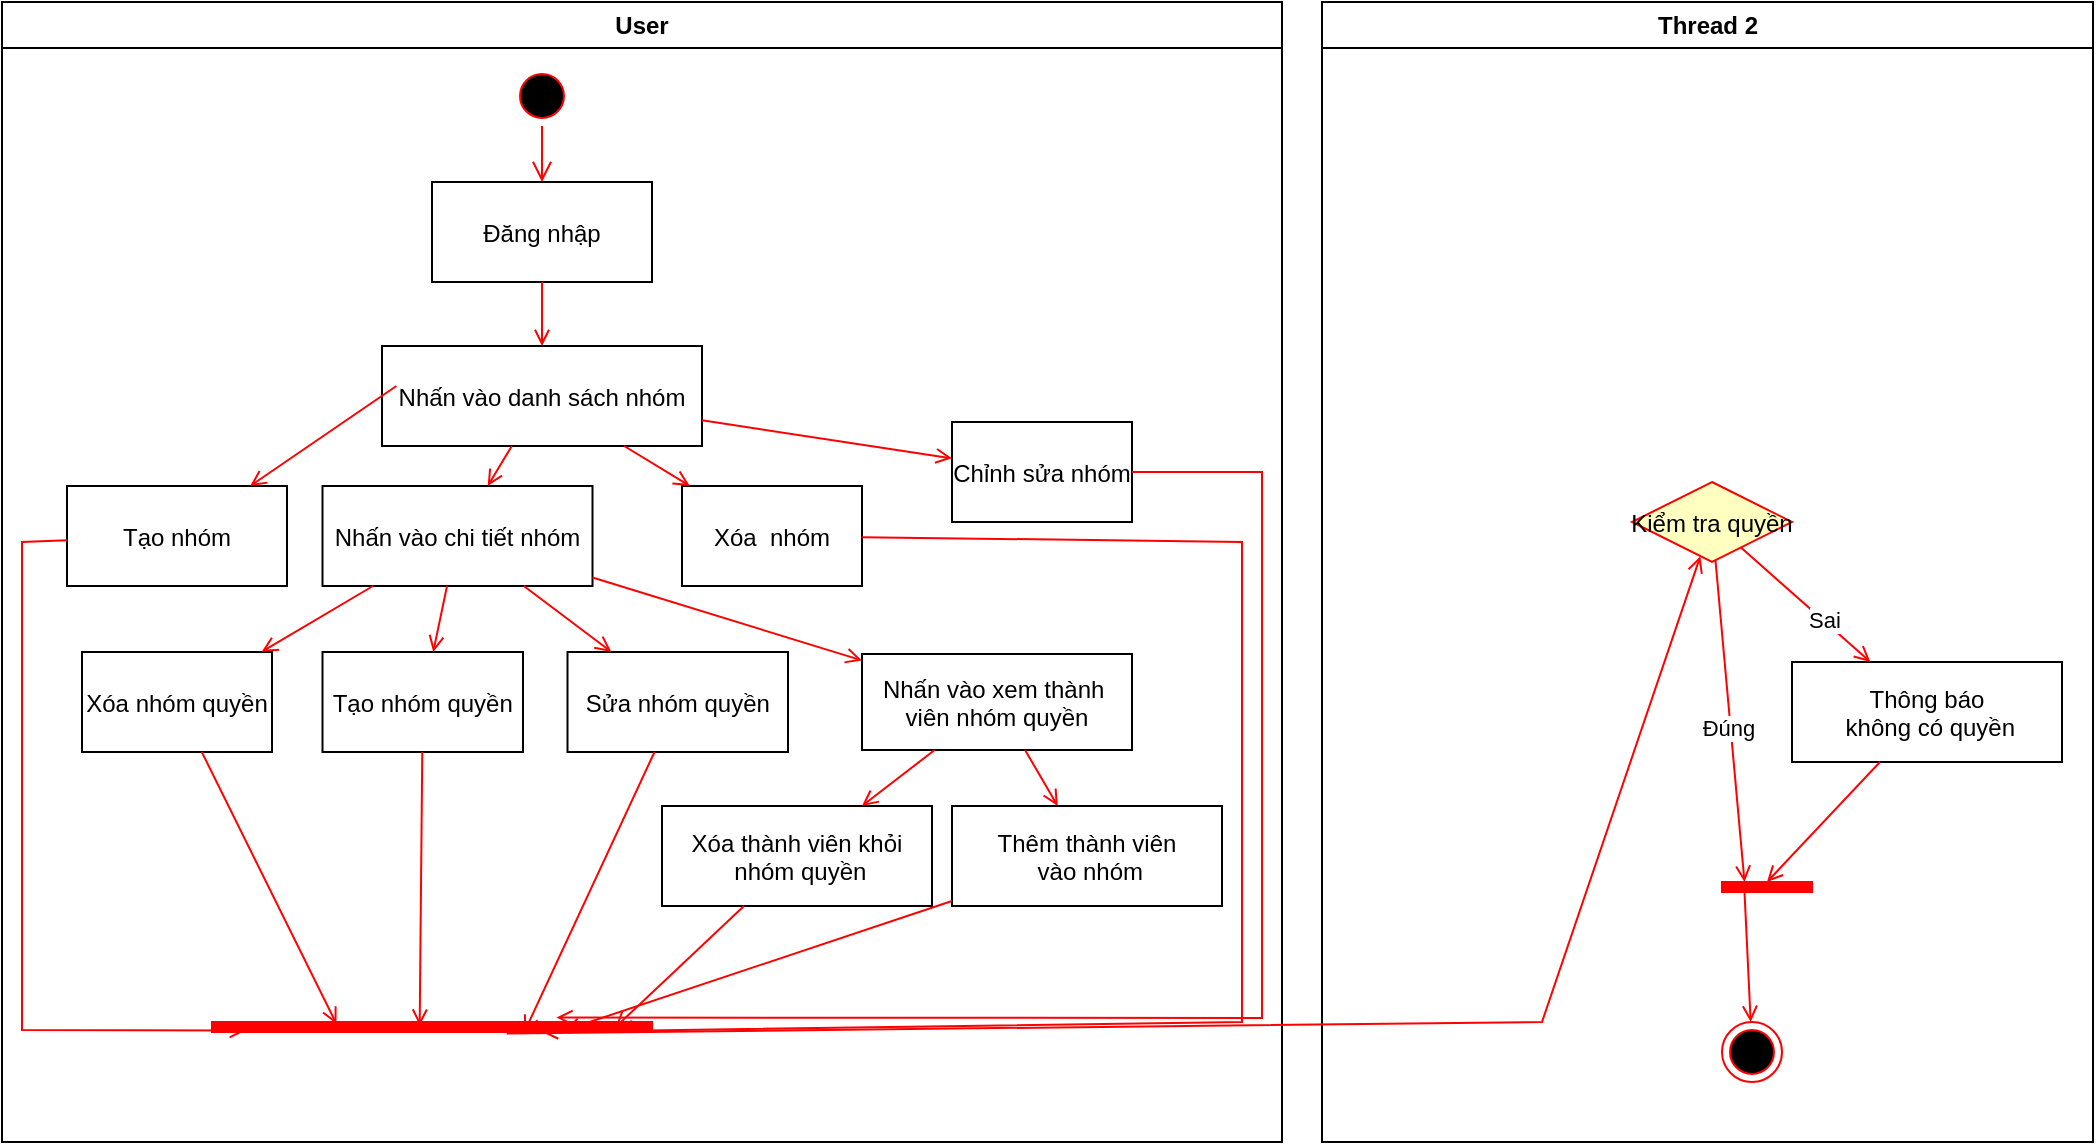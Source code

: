 <mxfile version="24.7.17">
  <diagram name="Page-1" id="e7e014a7-5840-1c2e-5031-d8a46d1fe8dd">
    <mxGraphModel dx="1290" dy="563" grid="1" gridSize="10" guides="1" tooltips="1" connect="1" arrows="1" fold="1" page="1" pageScale="1" pageWidth="1169" pageHeight="826" background="none" math="0" shadow="0">
      <root>
        <mxCell id="0" />
        <mxCell id="1" parent="0" />
        <mxCell id="2" value="User" style="swimlane;whiteSpace=wrap" parent="1" vertex="1">
          <mxGeometry x="60" y="50" width="640" height="570" as="geometry" />
        </mxCell>
        <mxCell id="5" value="" style="ellipse;shape=startState;fillColor=#000000;strokeColor=#ff0000;" parent="2" vertex="1">
          <mxGeometry x="255" y="32" width="30" height="30" as="geometry" />
        </mxCell>
        <mxCell id="6" value="" style="edgeStyle=elbowEdgeStyle;elbow=horizontal;verticalAlign=bottom;endArrow=open;endSize=8;strokeColor=#FF0000;endFill=1;rounded=0" parent="2" source="5" target="7" edge="1">
          <mxGeometry x="100" y="40" as="geometry">
            <mxPoint x="115" y="110" as="targetPoint" />
          </mxGeometry>
        </mxCell>
        <mxCell id="7" value="Đăng nhập" style="" parent="2" vertex="1">
          <mxGeometry x="215" y="90" width="110" height="50" as="geometry" />
        </mxCell>
        <mxCell id="8" value="Nhấn vào danh sách nhóm" style="" parent="2" vertex="1">
          <mxGeometry x="190" y="172" width="160" height="50" as="geometry" />
        </mxCell>
        <mxCell id="9" value="" style="endArrow=open;strokeColor=#FF0000;endFill=1;rounded=0" parent="2" source="7" target="8" edge="1">
          <mxGeometry relative="1" as="geometry" />
        </mxCell>
        <mxCell id="10" value="Nhấn vào chi tiết nhóm" style="" parent="2" vertex="1">
          <mxGeometry x="160.25" y="242" width="135" height="50" as="geometry" />
        </mxCell>
        <mxCell id="11" value="" style="endArrow=open;strokeColor=#FF0000;endFill=1;rounded=0" parent="2" source="8" target="10" edge="1">
          <mxGeometry relative="1" as="geometry" />
        </mxCell>
        <mxCell id="bhqzJydA3iUec34EVbpJ-42" value="Nhấn vào xem thành &#xa;viên nhóm quyền" style="" parent="2" vertex="1">
          <mxGeometry x="430" y="326" width="135" height="48" as="geometry" />
        </mxCell>
        <mxCell id="19" value="" style="endArrow=open;strokeColor=#FF0000;endFill=1;rounded=0" parent="2" source="10" target="bhqzJydA3iUec34EVbpJ-42" edge="1">
          <mxGeometry relative="1" as="geometry">
            <mxPoint x="355" y="270" as="sourcePoint" />
            <mxPoint x="355" y="325" as="targetPoint" />
          </mxGeometry>
        </mxCell>
        <mxCell id="bhqzJydA3iUec34EVbpJ-43" value="Thêm thành viên&#xa; vào nhóm" style="" parent="2" vertex="1">
          <mxGeometry x="475" y="402" width="135" height="50" as="geometry" />
        </mxCell>
        <mxCell id="bhqzJydA3iUec34EVbpJ-44" value="Tạo nhóm quyền" style="" parent="2" vertex="1">
          <mxGeometry x="160.25" y="325" width="100.25" height="50" as="geometry" />
        </mxCell>
        <mxCell id="bhqzJydA3iUec34EVbpJ-45" value="" style="endArrow=open;strokeColor=#FF0000;endFill=1;rounded=0" parent="2" source="10" target="bhqzJydA3iUec34EVbpJ-44" edge="1">
          <mxGeometry relative="1" as="geometry">
            <mxPoint x="307" y="312" as="sourcePoint" />
            <mxPoint x="332" y="336" as="targetPoint" />
          </mxGeometry>
        </mxCell>
        <mxCell id="bhqzJydA3iUec34EVbpJ-46" value="Xóa nhóm quyền" style="" parent="2" vertex="1">
          <mxGeometry x="40" y="325" width="95" height="50" as="geometry" />
        </mxCell>
        <mxCell id="bhqzJydA3iUec34EVbpJ-47" value="" style="endArrow=open;strokeColor=#FF0000;endFill=1;rounded=0" parent="2" source="10" target="bhqzJydA3iUec34EVbpJ-46" edge="1">
          <mxGeometry relative="1" as="geometry">
            <mxPoint x="259" y="312" as="sourcePoint" />
            <mxPoint x="238" y="337" as="targetPoint" />
          </mxGeometry>
        </mxCell>
        <mxCell id="bhqzJydA3iUec34EVbpJ-48" value="" style="endArrow=open;strokeColor=#FF0000;endFill=1;rounded=0" parent="2" source="bhqzJydA3iUec34EVbpJ-42" target="bhqzJydA3iUec34EVbpJ-43" edge="1">
          <mxGeometry relative="1" as="geometry">
            <mxPoint x="190" y="312" as="sourcePoint" />
            <mxPoint x="145" y="335" as="targetPoint" />
          </mxGeometry>
        </mxCell>
        <mxCell id="bhqzJydA3iUec34EVbpJ-65" value="Xóa thành viên khỏi&#xa; nhóm quyền" style="" parent="2" vertex="1">
          <mxGeometry x="330" y="402" width="135" height="50" as="geometry" />
        </mxCell>
        <mxCell id="bhqzJydA3iUec34EVbpJ-66" value="" style="endArrow=open;strokeColor=#FF0000;endFill=1;rounded=0" parent="2" source="bhqzJydA3iUec34EVbpJ-42" target="bhqzJydA3iUec34EVbpJ-65" edge="1">
          <mxGeometry relative="1" as="geometry">
            <mxPoint x="425" y="385" as="sourcePoint" />
            <mxPoint x="468" y="412" as="targetPoint" />
          </mxGeometry>
        </mxCell>
        <mxCell id="bhqzJydA3iUec34EVbpJ-67" value="Sửa nhóm quyền" style="" parent="2" vertex="1">
          <mxGeometry x="282.75" y="325" width="110.25" height="50" as="geometry" />
        </mxCell>
        <mxCell id="bhqzJydA3iUec34EVbpJ-68" value="" style="endArrow=open;strokeColor=#FF0000;endFill=1;rounded=0" parent="2" source="10" target="bhqzJydA3iUec34EVbpJ-67" edge="1">
          <mxGeometry relative="1" as="geometry">
            <mxPoint x="232" y="312" as="sourcePoint" />
            <mxPoint x="226" y="337" as="targetPoint" />
          </mxGeometry>
        </mxCell>
        <mxCell id="bhqzJydA3iUec34EVbpJ-69" value="Xóa  nhóm" style="" parent="2" vertex="1">
          <mxGeometry x="340" y="242" width="90" height="50" as="geometry" />
        </mxCell>
        <mxCell id="bhqzJydA3iUec34EVbpJ-70" value="Chỉnh sửa nhóm" style="" parent="2" vertex="1">
          <mxGeometry x="475" y="210" width="90" height="50" as="geometry" />
        </mxCell>
        <mxCell id="bhqzJydA3iUec34EVbpJ-71" value="" style="endArrow=open;strokeColor=#FF0000;endFill=1;rounded=0" parent="2" source="8" target="bhqzJydA3iUec34EVbpJ-69" edge="1">
          <mxGeometry relative="1" as="geometry">
            <mxPoint x="237" y="232" as="sourcePoint" />
            <mxPoint x="238" y="252" as="targetPoint" />
          </mxGeometry>
        </mxCell>
        <mxCell id="bhqzJydA3iUec34EVbpJ-73" value="" style="endArrow=open;strokeColor=#FF0000;endFill=1;rounded=0" parent="2" source="8" target="bhqzJydA3iUec34EVbpJ-70" edge="1">
          <mxGeometry relative="1" as="geometry">
            <mxPoint x="247" y="242" as="sourcePoint" />
            <mxPoint x="248" y="262" as="targetPoint" />
          </mxGeometry>
        </mxCell>
        <mxCell id="bhqzJydA3iUec34EVbpJ-74" value="Tạo nhóm" style="" parent="2" vertex="1">
          <mxGeometry x="32.5" y="242" width="110" height="50" as="geometry" />
        </mxCell>
        <mxCell id="bhqzJydA3iUec34EVbpJ-75" value="" style="endArrow=open;strokeColor=#FF0000;endFill=1;rounded=0;exitX=0.045;exitY=0.4;exitDx=0;exitDy=0;exitPerimeter=0;" parent="2" source="8" target="bhqzJydA3iUec34EVbpJ-74" edge="1">
          <mxGeometry relative="1" as="geometry">
            <mxPoint x="261" y="162" as="sourcePoint" />
            <mxPoint x="280" y="182" as="targetPoint" />
          </mxGeometry>
        </mxCell>
        <mxCell id="u1ysFpymqZyDRabq69S2-41" value="" style="whiteSpace=wrap;strokeColor=#FF0000;fillColor=#FF0000;direction=south;" vertex="1" parent="2">
          <mxGeometry x="105" y="510" width="220" height="5" as="geometry" />
        </mxCell>
        <mxCell id="u1ysFpymqZyDRabq69S2-42" value="" style="endArrow=open;strokeColor=#FF0000;endFill=1;rounded=0;entryX=0.84;entryY=0.923;entryDx=0;entryDy=0;entryPerimeter=0;" edge="1" parent="2" source="bhqzJydA3iUec34EVbpJ-74" target="u1ysFpymqZyDRabq69S2-41">
          <mxGeometry relative="1" as="geometry">
            <mxPoint x="196" y="302" as="sourcePoint" />
            <mxPoint x="140" y="335" as="targetPoint" />
            <Array as="points">
              <mxPoint x="10" y="270" />
              <mxPoint x="10" y="514" />
            </Array>
          </mxGeometry>
        </mxCell>
        <mxCell id="u1ysFpymqZyDRabq69S2-43" value="" style="endArrow=open;strokeColor=#FF0000;endFill=1;rounded=0;entryX=0.2;entryY=0.717;entryDx=0;entryDy=0;entryPerimeter=0;" edge="1" parent="2" source="bhqzJydA3iUec34EVbpJ-46" target="u1ysFpymqZyDRabq69S2-41">
          <mxGeometry relative="1" as="geometry">
            <mxPoint x="196" y="302" as="sourcePoint" />
            <mxPoint x="140" y="335" as="targetPoint" />
          </mxGeometry>
        </mxCell>
        <mxCell id="u1ysFpymqZyDRabq69S2-44" value="" style="endArrow=open;strokeColor=#FF0000;endFill=1;rounded=0;entryX=0.36;entryY=0.528;entryDx=0;entryDy=0;entryPerimeter=0;" edge="1" parent="2" source="bhqzJydA3iUec34EVbpJ-44" target="u1ysFpymqZyDRabq69S2-41">
          <mxGeometry relative="1" as="geometry">
            <mxPoint x="115" y="385" as="sourcePoint" />
            <mxPoint x="207" y="521" as="targetPoint" />
          </mxGeometry>
        </mxCell>
        <mxCell id="u1ysFpymqZyDRabq69S2-45" value="" style="endArrow=open;strokeColor=#FF0000;endFill=1;rounded=0;entryX=1;entryY=0.29;entryDx=0;entryDy=0;entryPerimeter=0;" edge="1" parent="2" source="bhqzJydA3iUec34EVbpJ-67" target="u1ysFpymqZyDRabq69S2-41">
          <mxGeometry relative="1" as="geometry">
            <mxPoint x="220" y="385" as="sourcePoint" />
            <mxPoint x="219" y="522" as="targetPoint" />
          </mxGeometry>
        </mxCell>
        <mxCell id="u1ysFpymqZyDRabq69S2-47" value="" style="endArrow=open;strokeColor=#FF0000;endFill=1;rounded=0;entryX=0.52;entryY=0.083;entryDx=0;entryDy=0;entryPerimeter=0;" edge="1" parent="2" source="bhqzJydA3iUec34EVbpJ-65" target="u1ysFpymqZyDRabq69S2-41">
          <mxGeometry relative="1" as="geometry">
            <mxPoint x="336" y="385" as="sourcePoint" />
            <mxPoint x="271" y="525" as="targetPoint" />
          </mxGeometry>
        </mxCell>
        <mxCell id="u1ysFpymqZyDRabq69S2-48" value="" style="endArrow=open;strokeColor=#FF0000;endFill=1;rounded=0;entryX=0.84;entryY=0.199;entryDx=0;entryDy=0;entryPerimeter=0;" edge="1" parent="2" source="bhqzJydA3iUec34EVbpJ-43" target="u1ysFpymqZyDRabq69S2-41">
          <mxGeometry relative="1" as="geometry">
            <mxPoint x="381" y="462" as="sourcePoint" />
            <mxPoint x="317" y="523" as="targetPoint" />
          </mxGeometry>
        </mxCell>
        <mxCell id="u1ysFpymqZyDRabq69S2-49" value="" style="endArrow=open;strokeColor=#FF0000;endFill=1;rounded=0;entryX=1;entryY=0.25;entryDx=0;entryDy=0;" edge="1" parent="2" source="bhqzJydA3iUec34EVbpJ-69" target="u1ysFpymqZyDRabq69S2-41">
          <mxGeometry relative="1" as="geometry">
            <mxPoint x="336" y="385" as="sourcePoint" />
            <mxPoint x="271" y="525" as="targetPoint" />
            <Array as="points">
              <mxPoint x="620" y="270" />
              <mxPoint x="620" y="510" />
            </Array>
          </mxGeometry>
        </mxCell>
        <mxCell id="u1ysFpymqZyDRabq69S2-50" value="" style="endArrow=open;strokeColor=#FF0000;endFill=1;rounded=0;entryX=-0.44;entryY=0.217;entryDx=0;entryDy=0;entryPerimeter=0;" edge="1" parent="2" source="bhqzJydA3iUec34EVbpJ-70" target="u1ysFpymqZyDRabq69S2-41">
          <mxGeometry relative="1" as="geometry">
            <mxPoint x="440" y="278" as="sourcePoint" />
            <mxPoint x="280" y="525" as="targetPoint" />
            <Array as="points">
              <mxPoint x="630" y="235" />
              <mxPoint x="630" y="508" />
            </Array>
          </mxGeometry>
        </mxCell>
        <mxCell id="3" value="Thread 2" style="swimlane;whiteSpace=wrap" parent="1" vertex="1">
          <mxGeometry x="720" y="50" width="385.5" height="570" as="geometry" />
        </mxCell>
        <mxCell id="17" value="" style="endArrow=open;strokeColor=#FF0000;endFill=1;rounded=0" parent="3" edge="1">
          <mxGeometry relative="1" as="geometry">
            <mxPoint x="75" y="160" as="sourcePoint" />
          </mxGeometry>
        </mxCell>
        <mxCell id="26" value="" style="edgeStyle=elbowEdgeStyle;elbow=horizontal;verticalAlign=bottom;endArrow=open;endSize=8;strokeColor=#FF0000;endFill=1;rounded=0" parent="3" edge="1">
          <mxGeometry x="130" y="90" as="geometry">
            <mxPoint x="130" y="135" as="targetPoint" />
          </mxGeometry>
        </mxCell>
        <mxCell id="bhqzJydA3iUec34EVbpJ-41" value="" style="ellipse;shape=endState;fillColor=#000000;strokeColor=#ff0000" parent="3" vertex="1">
          <mxGeometry x="200" y="510" width="30" height="30" as="geometry" />
        </mxCell>
        <mxCell id="u1ysFpymqZyDRabq69S2-26" value="Kiểm tra quyền" style="rhombus;fillColor=#ffffc0;strokeColor=#ff0000;" vertex="1" parent="3">
          <mxGeometry x="155" y="240" width="80" height="40" as="geometry" />
        </mxCell>
        <mxCell id="u1ysFpymqZyDRabq69S2-27" value="" style="endArrow=open;strokeColor=#FF0000;endFill=1;rounded=0;entryX=0;entryY=0.75;entryDx=0;entryDy=0;" edge="1" parent="3" source="u1ysFpymqZyDRabq69S2-26" target="u1ysFpymqZyDRabq69S2-35">
          <mxGeometry relative="1" as="geometry">
            <mxPoint x="-305" y="298" as="sourcePoint" />
            <mxPoint x="195" y="370" as="targetPoint" />
          </mxGeometry>
        </mxCell>
        <mxCell id="u1ysFpymqZyDRabq69S2-28" value="Đúng" style="edgeLabel;html=1;align=center;verticalAlign=middle;resizable=0;points=[];" vertex="1" connectable="0" parent="u1ysFpymqZyDRabq69S2-27">
          <mxGeometry x="0.034" y="-1" relative="1" as="geometry">
            <mxPoint as="offset" />
          </mxGeometry>
        </mxCell>
        <mxCell id="u1ysFpymqZyDRabq69S2-35" value="" style="whiteSpace=wrap;strokeColor=#FF0000;fillColor=#FF0000;direction=south;" vertex="1" parent="3">
          <mxGeometry x="200" y="440" width="45" height="5" as="geometry" />
        </mxCell>
        <mxCell id="u1ysFpymqZyDRabq69S2-37" value="Thông báo&#xa; không có quyền" style="" vertex="1" parent="3">
          <mxGeometry x="235" y="330" width="135" height="50" as="geometry" />
        </mxCell>
        <mxCell id="u1ysFpymqZyDRabq69S2-36" value="" style="endArrow=open;strokeColor=#FF0000;endFill=1;rounded=0" edge="1" parent="3" source="u1ysFpymqZyDRabq69S2-26" target="u1ysFpymqZyDRabq69S2-37">
          <mxGeometry relative="1" as="geometry">
            <mxPoint x="-88" y="384" as="sourcePoint" />
            <mxPoint x="270" y="310" as="targetPoint" />
          </mxGeometry>
        </mxCell>
        <mxCell id="u1ysFpymqZyDRabq69S2-38" value="Sai" style="edgeLabel;html=1;align=center;verticalAlign=middle;resizable=0;points=[];" vertex="1" connectable="0" parent="u1ysFpymqZyDRabq69S2-36">
          <mxGeometry x="0.259" relative="1" as="geometry">
            <mxPoint as="offset" />
          </mxGeometry>
        </mxCell>
        <mxCell id="u1ysFpymqZyDRabq69S2-39" value="" style="endArrow=open;strokeColor=#FF0000;endFill=1;rounded=0;entryX=0;entryY=0.5;entryDx=0;entryDy=0;" edge="1" parent="3" source="u1ysFpymqZyDRabq69S2-37" target="u1ysFpymqZyDRabq69S2-35">
          <mxGeometry relative="1" as="geometry">
            <mxPoint x="-88" y="384" as="sourcePoint" />
            <mxPoint x="-72" y="412" as="targetPoint" />
          </mxGeometry>
        </mxCell>
        <mxCell id="u1ysFpymqZyDRabq69S2-40" value="" style="endArrow=open;strokeColor=#FF0000;endFill=1;rounded=0;exitX=1;exitY=0.75;exitDx=0;exitDy=0;" edge="1" parent="3" source="u1ysFpymqZyDRabq69S2-35" target="bhqzJydA3iUec34EVbpJ-41">
          <mxGeometry relative="1" as="geometry">
            <mxPoint x="289" y="390" as="sourcePoint" />
            <mxPoint x="233" y="450" as="targetPoint" />
          </mxGeometry>
        </mxCell>
        <mxCell id="u1ysFpymqZyDRabq69S2-51" value="" style="endArrow=open;strokeColor=#FF0000;endFill=1;rounded=0;exitX=1.16;exitY=0.33;exitDx=0;exitDy=0;exitPerimeter=0;" edge="1" parent="1" source="u1ysFpymqZyDRabq69S2-41" target="u1ysFpymqZyDRabq69S2-26">
          <mxGeometry relative="1" as="geometry">
            <mxPoint x="280" y="435" as="sourcePoint" />
            <mxPoint x="279" y="572" as="targetPoint" />
            <Array as="points">
              <mxPoint x="830" y="560" />
            </Array>
          </mxGeometry>
        </mxCell>
      </root>
    </mxGraphModel>
  </diagram>
</mxfile>
